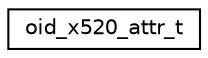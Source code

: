 digraph "Graphical Class Hierarchy"
{
 // LATEX_PDF_SIZE
  edge [fontname="Helvetica",fontsize="10",labelfontname="Helvetica",labelfontsize="10"];
  node [fontname="Helvetica",fontsize="10",shape=record];
  rankdir="LR";
  Node0 [label="oid_x520_attr_t",height=0.2,width=0.4,color="black", fillcolor="white", style="filled",URL="$da/d6e/structoid__x520__attr__t.html",tooltip=" "];
}

